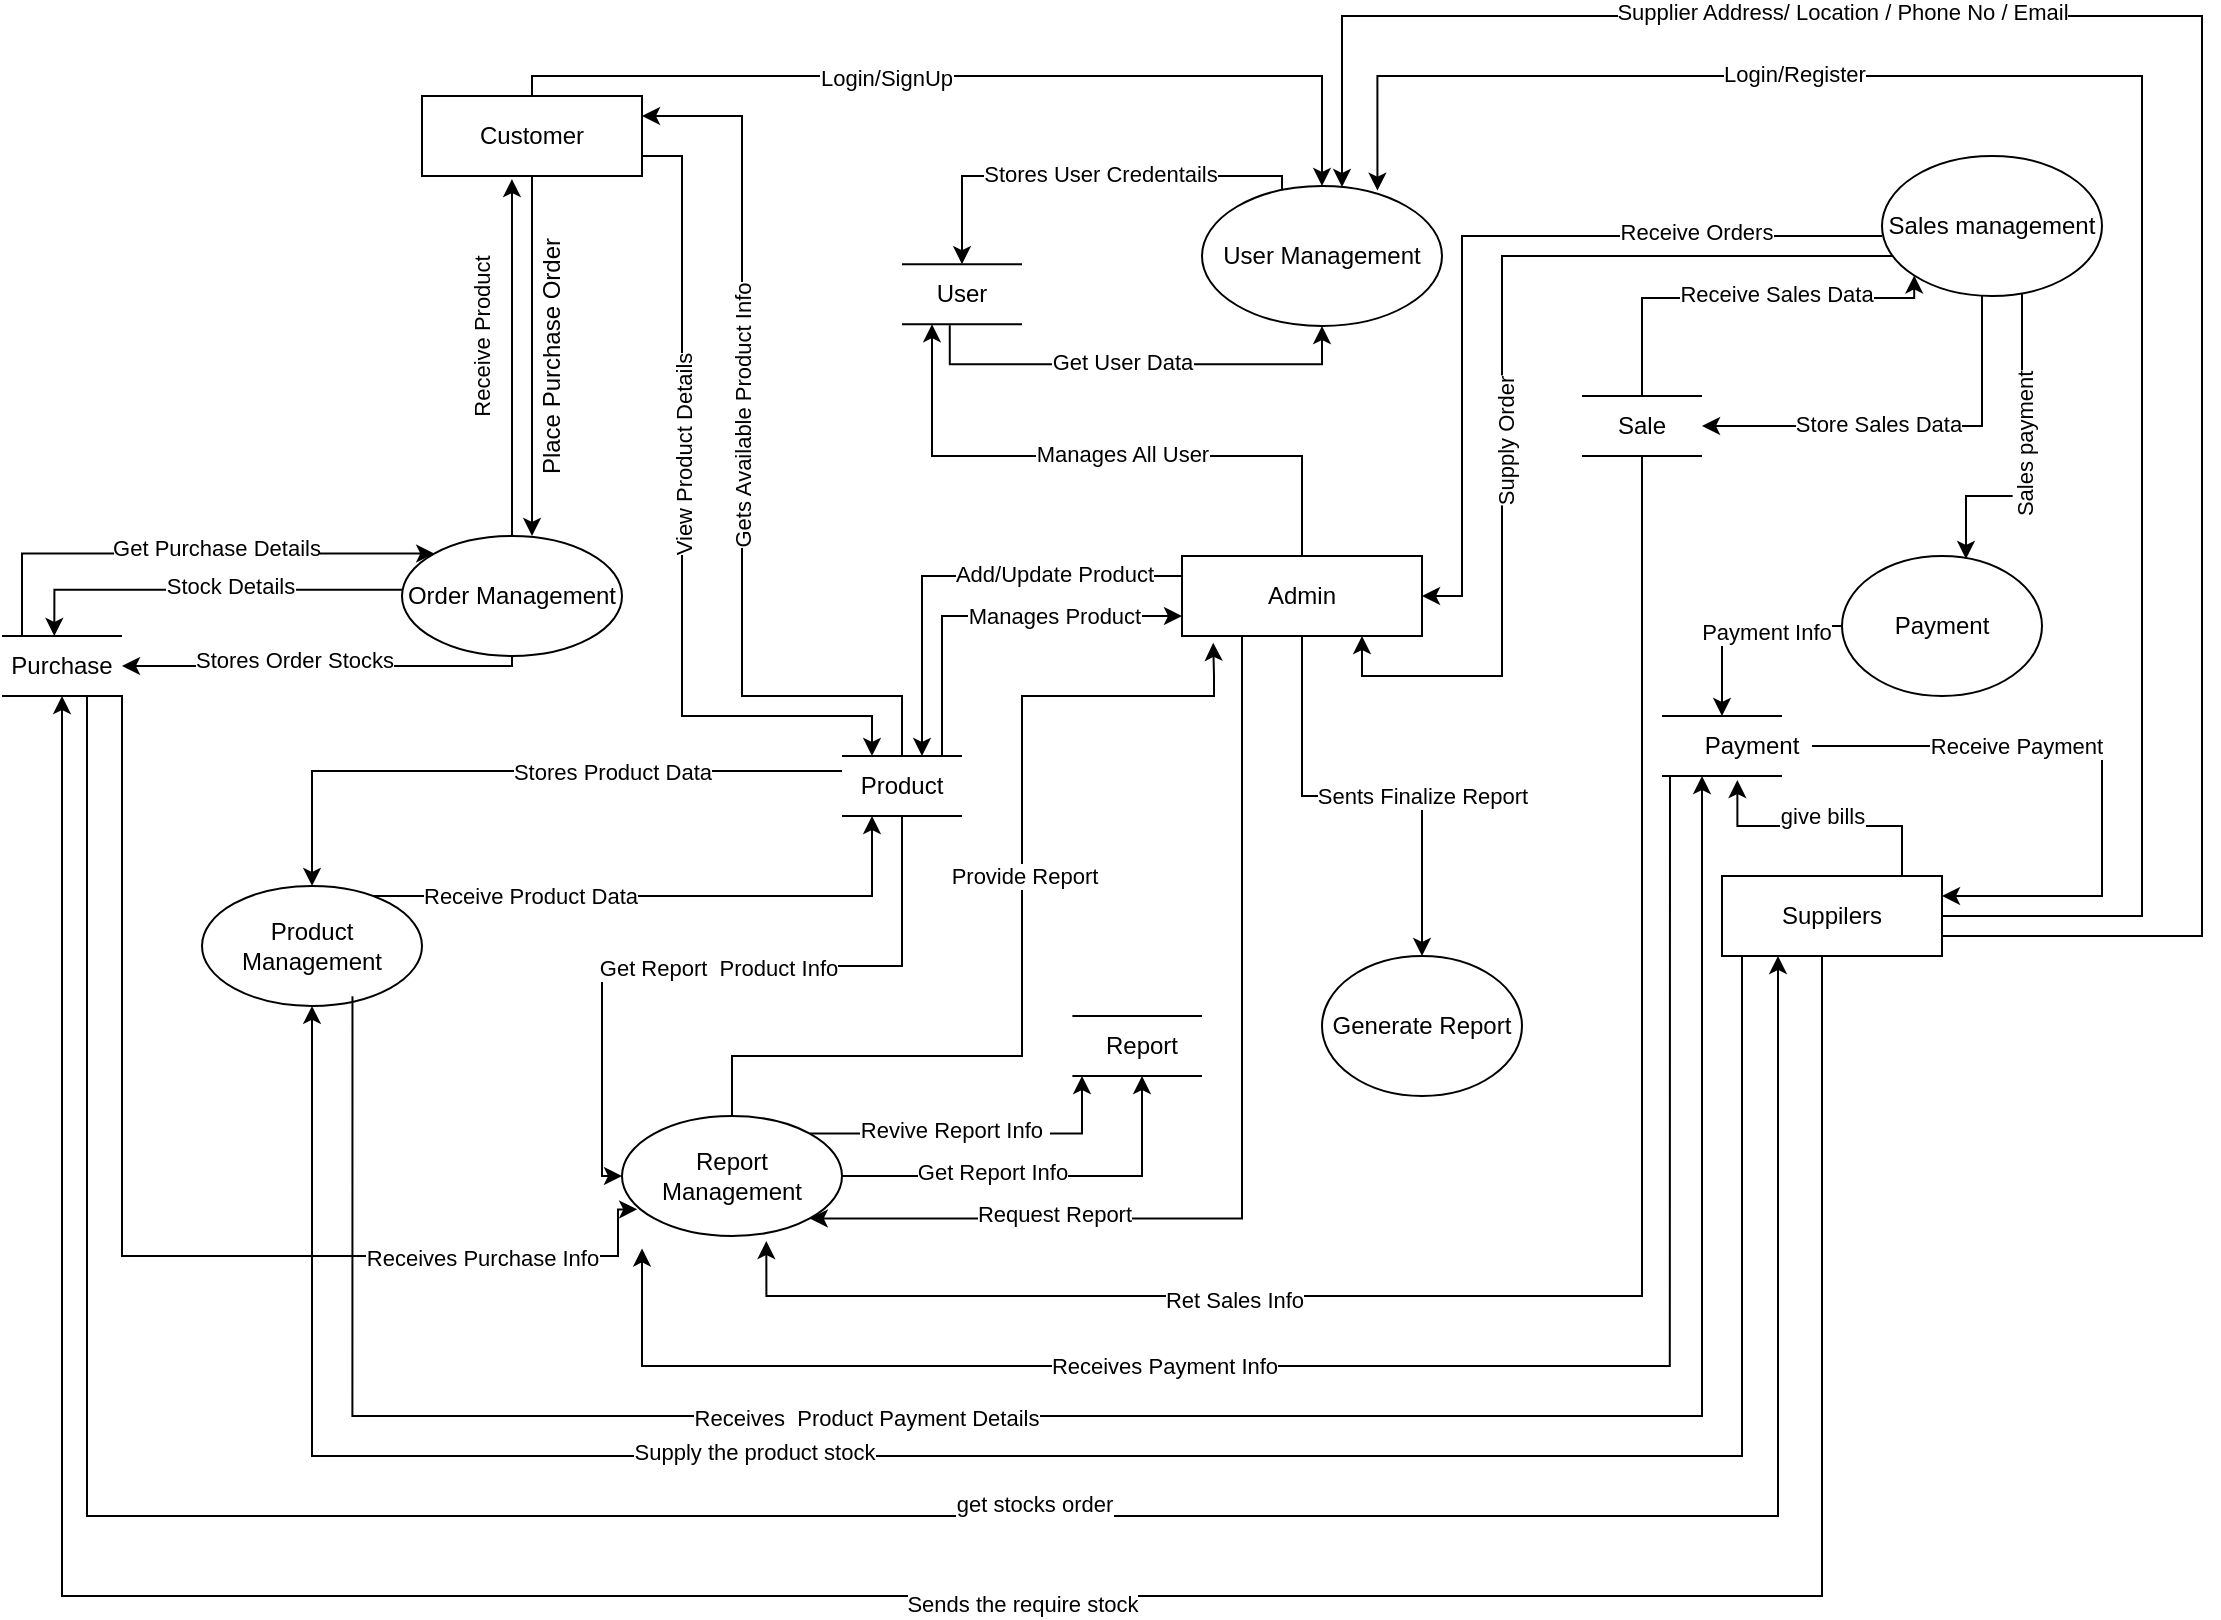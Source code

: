 <mxfile version="25.0.3">
  <diagram name="Page-1" id="GkMcADFs1Jpfnip-NJ-y">
    <mxGraphModel dx="1546" dy="1588" grid="1" gridSize="10" guides="1" tooltips="1" connect="1" arrows="1" fold="1" page="1" pageScale="1" pageWidth="827" pageHeight="1169" math="0" shadow="0">
      <root>
        <mxCell id="0" />
        <mxCell id="1" parent="0" />
        <mxCell id="d265B7_nfDngWB5c3X7g-69" style="edgeStyle=orthogonalEdgeStyle;rounded=0;orthogonalLoop=1;jettySize=auto;html=1;entryX=0.5;entryY=0;entryDx=0;entryDy=0;" edge="1" parent="1" target="d265B7_nfDngWB5c3X7g-68">
          <mxGeometry relative="1" as="geometry">
            <mxPoint x="380" y="85.91" as="sourcePoint" />
            <mxPoint x="260" y="90.0" as="targetPoint" />
            <Array as="points">
              <mxPoint x="380" y="70" />
              <mxPoint x="220" y="70" />
            </Array>
          </mxGeometry>
        </mxCell>
        <mxCell id="d265B7_nfDngWB5c3X7g-70" value="Stores User Credentails" style="edgeLabel;html=1;align=center;verticalAlign=middle;resizable=0;points=[];" vertex="1" connectable="0" parent="d265B7_nfDngWB5c3X7g-69">
          <mxGeometry x="-0.026" y="-1" relative="1" as="geometry">
            <mxPoint as="offset" />
          </mxGeometry>
        </mxCell>
        <mxCell id="d265B7_nfDngWB5c3X7g-1" value="User Management" style="ellipse;whiteSpace=wrap;html=1;" vertex="1" parent="1">
          <mxGeometry x="340" y="75" width="120" height="70" as="geometry" />
        </mxCell>
        <mxCell id="d265B7_nfDngWB5c3X7g-73" style="edgeStyle=orthogonalEdgeStyle;rounded=0;orthogonalLoop=1;jettySize=auto;html=1;entryX=0.25;entryY=1;entryDx=0;entryDy=0;" edge="1" parent="1" source="d265B7_nfDngWB5c3X7g-3" target="d265B7_nfDngWB5c3X7g-68">
          <mxGeometry relative="1" as="geometry">
            <Array as="points">
              <mxPoint x="390" y="210" />
              <mxPoint x="205" y="210" />
            </Array>
          </mxGeometry>
        </mxCell>
        <mxCell id="d265B7_nfDngWB5c3X7g-76" value="Manages All User" style="edgeLabel;html=1;align=center;verticalAlign=middle;resizable=0;points=[];" vertex="1" connectable="0" parent="d265B7_nfDngWB5c3X7g-73">
          <mxGeometry x="-0.068" y="-1" relative="1" as="geometry">
            <mxPoint as="offset" />
          </mxGeometry>
        </mxCell>
        <mxCell id="d265B7_nfDngWB5c3X7g-150" style="edgeStyle=orthogonalEdgeStyle;rounded=0;orthogonalLoop=1;jettySize=auto;html=1;entryX=0.5;entryY=0;entryDx=0;entryDy=0;" edge="1" parent="1" source="d265B7_nfDngWB5c3X7g-3" target="d265B7_nfDngWB5c3X7g-149">
          <mxGeometry relative="1" as="geometry" />
        </mxCell>
        <mxCell id="d265B7_nfDngWB5c3X7g-151" value="Sents Finalize Report" style="edgeLabel;html=1;align=center;verticalAlign=middle;resizable=0;points=[];" vertex="1" connectable="0" parent="d265B7_nfDngWB5c3X7g-150">
          <mxGeometry x="-0.009" y="-3" relative="1" as="geometry">
            <mxPoint x="31" y="-3" as="offset" />
          </mxGeometry>
        </mxCell>
        <mxCell id="d265B7_nfDngWB5c3X7g-3" value="Admin" style="rounded=0;whiteSpace=wrap;html=1;" vertex="1" parent="1">
          <mxGeometry x="330" y="260" width="120" height="40" as="geometry" />
        </mxCell>
        <mxCell id="d265B7_nfDngWB5c3X7g-35" style="edgeStyle=orthogonalEdgeStyle;rounded=0;orthogonalLoop=1;jettySize=auto;html=1;exitX=0;exitY=1;exitDx=0;exitDy=0;entryX=0.5;entryY=1;entryDx=0;entryDy=0;" edge="1" parent="1" source="d265B7_nfDngWB5c3X7g-11" target="d265B7_nfDngWB5c3X7g-7">
          <mxGeometry relative="1" as="geometry">
            <mxPoint x="-5" y="510" as="targetPoint" />
            <mxPoint x="490" y="500" as="sourcePoint" />
            <Array as="points">
              <mxPoint x="610" y="460" />
              <mxPoint x="610" y="710" />
              <mxPoint x="-105" y="710" />
            </Array>
          </mxGeometry>
        </mxCell>
        <mxCell id="d265B7_nfDngWB5c3X7g-36" value="Supply the product stock" style="edgeLabel;html=1;align=center;verticalAlign=middle;resizable=0;points=[];" vertex="1" connectable="0" parent="d265B7_nfDngWB5c3X7g-35">
          <mxGeometry x="0.257" y="-2" relative="1" as="geometry">
            <mxPoint as="offset" />
          </mxGeometry>
        </mxCell>
        <mxCell id="d265B7_nfDngWB5c3X7g-118" style="edgeStyle=orthogonalEdgeStyle;rounded=0;orthogonalLoop=1;jettySize=auto;html=1;entryX=0.5;entryY=1;entryDx=0;entryDy=0;" edge="1" parent="1" source="d265B7_nfDngWB5c3X7g-4" target="d265B7_nfDngWB5c3X7g-116">
          <mxGeometry relative="1" as="geometry" />
        </mxCell>
        <mxCell id="d265B7_nfDngWB5c3X7g-122" value="Get Report Info" style="edgeLabel;html=1;align=center;verticalAlign=middle;resizable=0;points=[];" vertex="1" connectable="0" parent="d265B7_nfDngWB5c3X7g-118">
          <mxGeometry x="-0.257" y="2" relative="1" as="geometry">
            <mxPoint as="offset" />
          </mxGeometry>
        </mxCell>
        <mxCell id="d265B7_nfDngWB5c3X7g-123" style="edgeStyle=orthogonalEdgeStyle;rounded=0;orthogonalLoop=1;jettySize=auto;html=1;exitX=1;exitY=0;exitDx=0;exitDy=0;entryX=0;entryY=1;entryDx=0;entryDy=0;" edge="1" parent="1" source="d265B7_nfDngWB5c3X7g-4" target="d265B7_nfDngWB5c3X7g-116">
          <mxGeometry relative="1" as="geometry" />
        </mxCell>
        <mxCell id="d265B7_nfDngWB5c3X7g-124" value="Revive Report Info&amp;nbsp;" style="edgeLabel;html=1;align=center;verticalAlign=middle;resizable=0;points=[];" vertex="1" connectable="0" parent="d265B7_nfDngWB5c3X7g-123">
          <mxGeometry x="-0.132" y="2" relative="1" as="geometry">
            <mxPoint as="offset" />
          </mxGeometry>
        </mxCell>
        <mxCell id="d265B7_nfDngWB5c3X7g-144" style="edgeStyle=orthogonalEdgeStyle;rounded=0;orthogonalLoop=1;jettySize=auto;html=1;entryX=0.13;entryY=1.085;entryDx=0;entryDy=0;entryPerimeter=0;" edge="1" parent="1" source="d265B7_nfDngWB5c3X7g-4" target="d265B7_nfDngWB5c3X7g-3">
          <mxGeometry relative="1" as="geometry">
            <mxPoint x="360" y="320" as="targetPoint" />
            <Array as="points">
              <mxPoint x="105" y="510" />
              <mxPoint x="250" y="510" />
              <mxPoint x="250" y="330" />
              <mxPoint x="346" y="330" />
              <mxPoint x="346" y="320" />
            </Array>
          </mxGeometry>
        </mxCell>
        <mxCell id="d265B7_nfDngWB5c3X7g-145" value="Provide Report" style="edgeLabel;html=1;align=center;verticalAlign=middle;resizable=0;points=[];" vertex="1" connectable="0" parent="d265B7_nfDngWB5c3X7g-144">
          <mxGeometry x="0.11" y="-1" relative="1" as="geometry">
            <mxPoint as="offset" />
          </mxGeometry>
        </mxCell>
        <mxCell id="d265B7_nfDngWB5c3X7g-147" style="edgeStyle=orthogonalEdgeStyle;rounded=0;orthogonalLoop=1;jettySize=auto;html=1;exitX=1;exitY=1;exitDx=0;exitDy=0;entryX=0.25;entryY=1;entryDx=0;entryDy=0;startArrow=classic;startFill=1;endArrow=none;endFill=0;" edge="1" parent="1" source="d265B7_nfDngWB5c3X7g-4" target="d265B7_nfDngWB5c3X7g-3">
          <mxGeometry relative="1" as="geometry" />
        </mxCell>
        <mxCell id="d265B7_nfDngWB5c3X7g-148" value="Request Report" style="edgeLabel;html=1;align=center;verticalAlign=middle;resizable=0;points=[];" vertex="1" connectable="0" parent="d265B7_nfDngWB5c3X7g-147">
          <mxGeometry x="-0.52" y="2" relative="1" as="geometry">
            <mxPoint as="offset" />
          </mxGeometry>
        </mxCell>
        <mxCell id="d265B7_nfDngWB5c3X7g-4" value="Report Management" style="ellipse;whiteSpace=wrap;html=1;" vertex="1" parent="1">
          <mxGeometry x="50" y="540" width="110" height="60" as="geometry" />
        </mxCell>
        <mxCell id="d265B7_nfDngWB5c3X7g-12" style="edgeStyle=orthogonalEdgeStyle;rounded=0;orthogonalLoop=1;jettySize=auto;html=1;entryX=0.5;entryY=0;entryDx=0;entryDy=0;" edge="1" parent="1" source="d265B7_nfDngWB5c3X7g-5" target="d265B7_nfDngWB5c3X7g-1">
          <mxGeometry relative="1" as="geometry">
            <Array as="points">
              <mxPoint x="5" y="20" />
              <mxPoint x="400" y="20" />
            </Array>
          </mxGeometry>
        </mxCell>
        <mxCell id="d265B7_nfDngWB5c3X7g-13" value="Login/SignUp" style="edgeLabel;html=1;align=center;verticalAlign=middle;resizable=0;points=[];" vertex="1" connectable="0" parent="d265B7_nfDngWB5c3X7g-12">
          <mxGeometry x="-0.19" y="-1" relative="1" as="geometry">
            <mxPoint as="offset" />
          </mxGeometry>
        </mxCell>
        <mxCell id="d265B7_nfDngWB5c3X7g-50" style="edgeStyle=orthogonalEdgeStyle;rounded=0;orthogonalLoop=1;jettySize=auto;html=1;entryX=0.25;entryY=0;entryDx=0;entryDy=0;" edge="1" parent="1" source="d265B7_nfDngWB5c3X7g-5" target="d265B7_nfDngWB5c3X7g-43">
          <mxGeometry relative="1" as="geometry">
            <Array as="points">
              <mxPoint x="80" y="60" />
              <mxPoint x="80" y="340" />
              <mxPoint x="175" y="340" />
            </Array>
          </mxGeometry>
        </mxCell>
        <mxCell id="d265B7_nfDngWB5c3X7g-53" value="View Product Details" style="edgeLabel;html=1;align=center;verticalAlign=middle;resizable=0;points=[];rotation=-90;" vertex="1" connectable="0" parent="d265B7_nfDngWB5c3X7g-50">
          <mxGeometry x="-0.184" y="1" relative="1" as="geometry">
            <mxPoint as="offset" />
          </mxGeometry>
        </mxCell>
        <mxCell id="d265B7_nfDngWB5c3X7g-5" value="Customer" style="rounded=0;whiteSpace=wrap;html=1;" vertex="1" parent="1">
          <mxGeometry x="-50" y="30" width="110" height="40" as="geometry" />
        </mxCell>
        <mxCell id="d265B7_nfDngWB5c3X7g-29" style="edgeStyle=orthogonalEdgeStyle;rounded=0;orthogonalLoop=1;jettySize=auto;html=1;" edge="1" parent="1" source="d265B7_nfDngWB5c3X7g-6" target="d265B7_nfDngWB5c3X7g-23">
          <mxGeometry relative="1" as="geometry">
            <Array as="points">
              <mxPoint x="-5" y="315" />
            </Array>
          </mxGeometry>
        </mxCell>
        <mxCell id="d265B7_nfDngWB5c3X7g-30" value="Stores Order Stocks" style="edgeLabel;html=1;align=center;verticalAlign=middle;resizable=0;points=[];" vertex="1" connectable="0" parent="d265B7_nfDngWB5c3X7g-29">
          <mxGeometry x="0.138" y="-3" relative="1" as="geometry">
            <mxPoint as="offset" />
          </mxGeometry>
        </mxCell>
        <mxCell id="d265B7_nfDngWB5c3X7g-6" value="Order Management" style="ellipse;whiteSpace=wrap;html=1;" vertex="1" parent="1">
          <mxGeometry x="-60" y="250" width="110" height="60" as="geometry" />
        </mxCell>
        <mxCell id="d265B7_nfDngWB5c3X7g-44" style="edgeStyle=orthogonalEdgeStyle;rounded=0;orthogonalLoop=1;jettySize=auto;html=1;entryX=0.25;entryY=1;entryDx=0;entryDy=0;" edge="1" parent="1" source="d265B7_nfDngWB5c3X7g-7" target="d265B7_nfDngWB5c3X7g-43">
          <mxGeometry relative="1" as="geometry">
            <mxPoint x="90" y="374.94" as="targetPoint" />
            <Array as="points">
              <mxPoint x="175" y="430" />
            </Array>
          </mxGeometry>
        </mxCell>
        <mxCell id="d265B7_nfDngWB5c3X7g-45" value="Receive Product Data" style="edgeLabel;html=1;align=center;verticalAlign=middle;resizable=0;points=[];" vertex="1" connectable="0" parent="d265B7_nfDngWB5c3X7g-44">
          <mxGeometry x="-0.457" relative="1" as="geometry">
            <mxPoint as="offset" />
          </mxGeometry>
        </mxCell>
        <mxCell id="d265B7_nfDngWB5c3X7g-7" value="Product Management" style="ellipse;whiteSpace=wrap;html=1;" vertex="1" parent="1">
          <mxGeometry x="-160" y="424.94" width="110" height="60" as="geometry" />
        </mxCell>
        <mxCell id="d265B7_nfDngWB5c3X7g-81" style="edgeStyle=orthogonalEdgeStyle;rounded=0;orthogonalLoop=1;jettySize=auto;html=1;entryX=0.75;entryY=1;entryDx=0;entryDy=0;" edge="1" parent="1" source="d265B7_nfDngWB5c3X7g-8" target="d265B7_nfDngWB5c3X7g-3">
          <mxGeometry relative="1" as="geometry">
            <Array as="points">
              <mxPoint x="490" y="110" />
              <mxPoint x="490" y="320" />
              <mxPoint x="420" y="320" />
            </Array>
          </mxGeometry>
        </mxCell>
        <mxCell id="d265B7_nfDngWB5c3X7g-82" value="Supply Order" style="edgeLabel;html=1;align=center;verticalAlign=middle;resizable=0;points=[];rotation=-90;" vertex="1" connectable="0" parent="d265B7_nfDngWB5c3X7g-81">
          <mxGeometry x="0.163" y="2" relative="1" as="geometry">
            <mxPoint as="offset" />
          </mxGeometry>
        </mxCell>
        <mxCell id="d265B7_nfDngWB5c3X7g-90" style="edgeStyle=orthogonalEdgeStyle;rounded=0;orthogonalLoop=1;jettySize=auto;html=1;entryX=1;entryY=0.5;entryDx=0;entryDy=0;" edge="1" parent="1" source="d265B7_nfDngWB5c3X7g-8" target="d265B7_nfDngWB5c3X7g-85">
          <mxGeometry relative="1" as="geometry">
            <Array as="points">
              <mxPoint x="730" y="195" />
            </Array>
          </mxGeometry>
        </mxCell>
        <mxCell id="d265B7_nfDngWB5c3X7g-91" value="Store Sales Data" style="edgeLabel;html=1;align=center;verticalAlign=middle;resizable=0;points=[];" vertex="1" connectable="0" parent="d265B7_nfDngWB5c3X7g-90">
          <mxGeometry x="0.139" y="-1" relative="1" as="geometry">
            <mxPoint as="offset" />
          </mxGeometry>
        </mxCell>
        <mxCell id="d265B7_nfDngWB5c3X7g-8" value="Sales management" style="ellipse;whiteSpace=wrap;html=1;" vertex="1" parent="1">
          <mxGeometry x="680" y="60" width="110" height="70" as="geometry" />
        </mxCell>
        <mxCell id="d265B7_nfDngWB5c3X7g-127" style="edgeStyle=orthogonalEdgeStyle;rounded=0;orthogonalLoop=1;jettySize=auto;html=1;entryX=0.25;entryY=0;entryDx=0;entryDy=0;" edge="1" parent="1" source="d265B7_nfDngWB5c3X7g-9" target="d265B7_nfDngWB5c3X7g-96">
          <mxGeometry relative="1" as="geometry" />
        </mxCell>
        <mxCell id="d265B7_nfDngWB5c3X7g-129" value="Payment Info" style="edgeLabel;html=1;align=center;verticalAlign=middle;resizable=0;points=[];" vertex="1" connectable="0" parent="d265B7_nfDngWB5c3X7g-127">
          <mxGeometry x="-0.268" y="3" relative="1" as="geometry">
            <mxPoint as="offset" />
          </mxGeometry>
        </mxCell>
        <mxCell id="d265B7_nfDngWB5c3X7g-9" value="Payment" style="ellipse;whiteSpace=wrap;html=1;" vertex="1" parent="1">
          <mxGeometry x="660" y="260" width="100" height="70" as="geometry" />
        </mxCell>
        <mxCell id="d265B7_nfDngWB5c3X7g-31" style="edgeStyle=orthogonalEdgeStyle;rounded=0;orthogonalLoop=1;jettySize=auto;html=1;entryX=0.5;entryY=1;entryDx=0;entryDy=0;exitX=0.5;exitY=1;exitDx=0;exitDy=0;" edge="1" parent="1" source="d265B7_nfDngWB5c3X7g-11" target="d265B7_nfDngWB5c3X7g-23">
          <mxGeometry relative="1" as="geometry">
            <Array as="points">
              <mxPoint x="650" y="460" />
              <mxPoint x="650" y="780" />
              <mxPoint x="-230" y="780" />
            </Array>
          </mxGeometry>
        </mxCell>
        <mxCell id="d265B7_nfDngWB5c3X7g-32" value="Sends the require stock" style="edgeLabel;html=1;align=center;verticalAlign=middle;resizable=0;points=[];" vertex="1" connectable="0" parent="d265B7_nfDngWB5c3X7g-31">
          <mxGeometry x="-0.123" y="4" relative="1" as="geometry">
            <mxPoint as="offset" />
          </mxGeometry>
        </mxCell>
        <mxCell id="d265B7_nfDngWB5c3X7g-97" style="edgeStyle=orthogonalEdgeStyle;rounded=0;orthogonalLoop=1;jettySize=auto;html=1;" edge="1" parent="1" source="d265B7_nfDngWB5c3X7g-11" target="d265B7_nfDngWB5c3X7g-1">
          <mxGeometry relative="1" as="geometry">
            <Array as="points">
              <mxPoint x="840" y="450" />
              <mxPoint x="840" y="-10" />
              <mxPoint x="410" y="-10" />
            </Array>
          </mxGeometry>
        </mxCell>
        <mxCell id="d265B7_nfDngWB5c3X7g-98" value="Supplier Address/ Location / Phone No / Email" style="edgeLabel;html=1;align=center;verticalAlign=middle;resizable=0;points=[];" vertex="1" connectable="0" parent="d265B7_nfDngWB5c3X7g-97">
          <mxGeometry x="0.394" y="-2" relative="1" as="geometry">
            <mxPoint as="offset" />
          </mxGeometry>
        </mxCell>
        <mxCell id="d265B7_nfDngWB5c3X7g-103" style="edgeStyle=orthogonalEdgeStyle;rounded=0;orthogonalLoop=1;jettySize=auto;html=1;entryX=0.378;entryY=1.068;entryDx=0;entryDy=0;entryPerimeter=0;" edge="1" parent="1" source="d265B7_nfDngWB5c3X7g-11" target="d265B7_nfDngWB5c3X7g-96">
          <mxGeometry relative="1" as="geometry">
            <mxPoint x="530" y="380" as="targetPoint" />
            <Array as="points">
              <mxPoint x="690" y="395" />
              <mxPoint x="608" y="395" />
            </Array>
          </mxGeometry>
        </mxCell>
        <mxCell id="d265B7_nfDngWB5c3X7g-104" value="give bills" style="edgeLabel;html=1;align=center;verticalAlign=middle;resizable=0;points=[];" vertex="1" connectable="0" parent="d265B7_nfDngWB5c3X7g-103">
          <mxGeometry x="-0.431" y="2" relative="1" as="geometry">
            <mxPoint x="-28" y="-7" as="offset" />
          </mxGeometry>
        </mxCell>
        <mxCell id="d265B7_nfDngWB5c3X7g-11" value="Suppilers" style="rounded=0;whiteSpace=wrap;html=1;" vertex="1" parent="1">
          <mxGeometry x="600" y="420" width="110" height="40" as="geometry" />
        </mxCell>
        <mxCell id="d265B7_nfDngWB5c3X7g-14" style="edgeStyle=orthogonalEdgeStyle;rounded=0;orthogonalLoop=1;jettySize=auto;html=1;entryX=0.409;entryY=1.039;entryDx=0;entryDy=0;entryPerimeter=0;" edge="1" parent="1" source="d265B7_nfDngWB5c3X7g-6" target="d265B7_nfDngWB5c3X7g-5">
          <mxGeometry relative="1" as="geometry" />
        </mxCell>
        <mxCell id="d265B7_nfDngWB5c3X7g-15" value="Receive Product" style="edgeLabel;html=1;align=center;verticalAlign=middle;resizable=0;points=[];rotation=-90;" vertex="1" connectable="0" parent="d265B7_nfDngWB5c3X7g-14">
          <mxGeometry x="0.118" y="-5" relative="1" as="geometry">
            <mxPoint x="-20" as="offset" />
          </mxGeometry>
        </mxCell>
        <mxCell id="d265B7_nfDngWB5c3X7g-16" style="edgeStyle=orthogonalEdgeStyle;rounded=0;orthogonalLoop=1;jettySize=auto;html=1;entryX=0.591;entryY=0;entryDx=0;entryDy=0;entryPerimeter=0;" edge="1" parent="1" source="d265B7_nfDngWB5c3X7g-5" target="d265B7_nfDngWB5c3X7g-6">
          <mxGeometry relative="1" as="geometry">
            <Array as="points">
              <mxPoint x="5" y="110" />
              <mxPoint x="5" y="110" />
            </Array>
          </mxGeometry>
        </mxCell>
        <mxCell id="d265B7_nfDngWB5c3X7g-17" value="Place Purchase Order" style="text;html=1;align=center;verticalAlign=middle;whiteSpace=wrap;rounded=0;rotation=-90;" vertex="1" parent="1">
          <mxGeometry x="-50" y="150" width="130" height="20" as="geometry" />
        </mxCell>
        <mxCell id="d265B7_nfDngWB5c3X7g-21" value="" style="endArrow=none;html=1;rounded=0;" edge="1" parent="1">
          <mxGeometry width="50" height="50" relative="1" as="geometry">
            <mxPoint x="-260" y="300" as="sourcePoint" />
            <mxPoint x="-200" y="300" as="targetPoint" />
          </mxGeometry>
        </mxCell>
        <mxCell id="d265B7_nfDngWB5c3X7g-22" value="" style="endArrow=none;html=1;rounded=0;" edge="1" parent="1">
          <mxGeometry width="50" height="50" relative="1" as="geometry">
            <mxPoint x="-260" y="330" as="sourcePoint" />
            <mxPoint x="-200" y="330" as="targetPoint" />
          </mxGeometry>
        </mxCell>
        <mxCell id="d265B7_nfDngWB5c3X7g-27" style="edgeStyle=orthogonalEdgeStyle;rounded=0;orthogonalLoop=1;jettySize=auto;html=1;entryX=0;entryY=0;entryDx=0;entryDy=0;" edge="1" parent="1" source="d265B7_nfDngWB5c3X7g-23" target="d265B7_nfDngWB5c3X7g-6">
          <mxGeometry relative="1" as="geometry">
            <Array as="points">
              <mxPoint x="-250" y="259" />
            </Array>
          </mxGeometry>
        </mxCell>
        <mxCell id="d265B7_nfDngWB5c3X7g-28" value="Get Purchase Details" style="edgeLabel;html=1;align=center;verticalAlign=middle;resizable=0;points=[];" vertex="1" connectable="0" parent="d265B7_nfDngWB5c3X7g-27">
          <mxGeometry x="0.111" y="3" relative="1" as="geometry">
            <mxPoint as="offset" />
          </mxGeometry>
        </mxCell>
        <mxCell id="d265B7_nfDngWB5c3X7g-33" style="edgeStyle=orthogonalEdgeStyle;rounded=0;orthogonalLoop=1;jettySize=auto;html=1;entryX=0.25;entryY=1;entryDx=0;entryDy=0;" edge="1" parent="1" target="d265B7_nfDngWB5c3X7g-11">
          <mxGeometry relative="1" as="geometry">
            <mxPoint x="-217.5" y="330" as="sourcePoint" />
            <mxPoint x="510" y="490" as="targetPoint" />
            <Array as="points">
              <mxPoint x="-217" y="740" />
              <mxPoint x="628" y="740" />
              <mxPoint x="628" y="460" />
            </Array>
          </mxGeometry>
        </mxCell>
        <mxCell id="d265B7_nfDngWB5c3X7g-34" value="get stocks order" style="edgeLabel;html=1;align=center;verticalAlign=middle;resizable=0;points=[];" vertex="1" connectable="0" parent="d265B7_nfDngWB5c3X7g-33">
          <mxGeometry x="0.151" y="6" relative="1" as="geometry">
            <mxPoint x="-1" as="offset" />
          </mxGeometry>
        </mxCell>
        <mxCell id="d265B7_nfDngWB5c3X7g-23" value="Purchase" style="text;html=1;align=center;verticalAlign=middle;whiteSpace=wrap;rounded=0;" vertex="1" parent="1">
          <mxGeometry x="-260" y="300" width="60" height="30" as="geometry" />
        </mxCell>
        <mxCell id="d265B7_nfDngWB5c3X7g-25" style="edgeStyle=orthogonalEdgeStyle;rounded=0;orthogonalLoop=1;jettySize=auto;html=1;entryX=0.035;entryY=0.281;entryDx=0;entryDy=0;entryPerimeter=0;endArrow=none;endFill=0;startArrow=classic;startFill=1;" edge="1" parent="1">
          <mxGeometry relative="1" as="geometry">
            <mxPoint x="-233.85" y="300" as="sourcePoint" />
            <mxPoint x="-60.0" y="276.86" as="targetPoint" />
            <Array as="points">
              <mxPoint x="-233.85" y="277" />
            </Array>
          </mxGeometry>
        </mxCell>
        <mxCell id="d265B7_nfDngWB5c3X7g-26" value="Stock Details" style="edgeLabel;html=1;align=center;verticalAlign=middle;resizable=0;points=[];" vertex="1" connectable="0" parent="d265B7_nfDngWB5c3X7g-25">
          <mxGeometry x="0.129" y="2" relative="1" as="geometry">
            <mxPoint as="offset" />
          </mxGeometry>
        </mxCell>
        <mxCell id="d265B7_nfDngWB5c3X7g-41" value="" style="endArrow=none;html=1;rounded=0;" edge="1" parent="1">
          <mxGeometry width="50" height="50" relative="1" as="geometry">
            <mxPoint x="160" y="360" as="sourcePoint" />
            <mxPoint x="220" y="360" as="targetPoint" />
          </mxGeometry>
        </mxCell>
        <mxCell id="d265B7_nfDngWB5c3X7g-42" value="" style="endArrow=none;html=1;rounded=0;" edge="1" parent="1">
          <mxGeometry width="50" height="50" relative="1" as="geometry">
            <mxPoint x="160" y="390" as="sourcePoint" />
            <mxPoint x="220" y="390" as="targetPoint" />
          </mxGeometry>
        </mxCell>
        <mxCell id="d265B7_nfDngWB5c3X7g-48" style="edgeStyle=orthogonalEdgeStyle;rounded=0;orthogonalLoop=1;jettySize=auto;html=1;exitX=0;exitY=0.25;exitDx=0;exitDy=0;" edge="1" parent="1" source="d265B7_nfDngWB5c3X7g-43" target="d265B7_nfDngWB5c3X7g-7">
          <mxGeometry relative="1" as="geometry">
            <mxPoint x="60" y="359.999" as="sourcePoint" />
          </mxGeometry>
        </mxCell>
        <mxCell id="d265B7_nfDngWB5c3X7g-49" value="Stores Product Data" style="edgeLabel;html=1;align=center;verticalAlign=middle;resizable=0;points=[];" vertex="1" connectable="0" parent="d265B7_nfDngWB5c3X7g-48">
          <mxGeometry x="-0.284" relative="1" as="geometry">
            <mxPoint as="offset" />
          </mxGeometry>
        </mxCell>
        <mxCell id="d265B7_nfDngWB5c3X7g-54" style="edgeStyle=orthogonalEdgeStyle;rounded=0;orthogonalLoop=1;jettySize=auto;html=1;" edge="1" parent="1" source="d265B7_nfDngWB5c3X7g-43">
          <mxGeometry relative="1" as="geometry">
            <mxPoint x="60" y="40" as="targetPoint" />
            <Array as="points">
              <mxPoint x="190" y="330" />
              <mxPoint x="110" y="330" />
              <mxPoint x="110" y="40" />
              <mxPoint x="60" y="40" />
            </Array>
          </mxGeometry>
        </mxCell>
        <mxCell id="d265B7_nfDngWB5c3X7g-55" value="Gets Available Product Info" style="edgeLabel;html=1;align=center;verticalAlign=middle;resizable=0;points=[];rotation=-90;" vertex="1" connectable="0" parent="d265B7_nfDngWB5c3X7g-54">
          <mxGeometry x="0.075" y="2" relative="1" as="geometry">
            <mxPoint x="2" y="-8" as="offset" />
          </mxGeometry>
        </mxCell>
        <mxCell id="d265B7_nfDngWB5c3X7g-56" style="edgeStyle=orthogonalEdgeStyle;rounded=0;orthogonalLoop=1;jettySize=auto;html=1;entryX=0;entryY=0.25;entryDx=0;entryDy=0;startArrow=classic;startFill=1;endArrow=none;endFill=0;" edge="1" parent="1" source="d265B7_nfDngWB5c3X7g-43" target="d265B7_nfDngWB5c3X7g-3">
          <mxGeometry relative="1" as="geometry">
            <Array as="points">
              <mxPoint x="200" y="270" />
            </Array>
          </mxGeometry>
        </mxCell>
        <mxCell id="d265B7_nfDngWB5c3X7g-58" value="Add/Update Product" style="edgeLabel;html=1;align=center;verticalAlign=middle;resizable=0;points=[];" vertex="1" connectable="0" parent="d265B7_nfDngWB5c3X7g-56">
          <mxGeometry x="0.224" y="1" relative="1" as="geometry">
            <mxPoint x="21" as="offset" />
          </mxGeometry>
        </mxCell>
        <mxCell id="d265B7_nfDngWB5c3X7g-59" style="edgeStyle=orthogonalEdgeStyle;rounded=0;orthogonalLoop=1;jettySize=auto;html=1;entryX=0;entryY=0.75;entryDx=0;entryDy=0;" edge="1" parent="1" source="d265B7_nfDngWB5c3X7g-43" target="d265B7_nfDngWB5c3X7g-3">
          <mxGeometry relative="1" as="geometry">
            <Array as="points">
              <mxPoint x="210" y="290" />
            </Array>
          </mxGeometry>
        </mxCell>
        <mxCell id="d265B7_nfDngWB5c3X7g-60" value="Manages Product" style="edgeLabel;html=1;align=center;verticalAlign=middle;resizable=0;points=[];" vertex="1" connectable="0" parent="d265B7_nfDngWB5c3X7g-59">
          <mxGeometry x="0.189" relative="1" as="geometry">
            <mxPoint x="13" as="offset" />
          </mxGeometry>
        </mxCell>
        <mxCell id="d265B7_nfDngWB5c3X7g-125" style="edgeStyle=orthogonalEdgeStyle;rounded=0;orthogonalLoop=1;jettySize=auto;html=1;entryX=0;entryY=0.5;entryDx=0;entryDy=0;" edge="1" parent="1" source="d265B7_nfDngWB5c3X7g-43" target="d265B7_nfDngWB5c3X7g-4">
          <mxGeometry relative="1" as="geometry">
            <Array as="points">
              <mxPoint x="190" y="465" />
              <mxPoint x="40" y="465" />
              <mxPoint x="40" y="570" />
            </Array>
          </mxGeometry>
        </mxCell>
        <mxCell id="d265B7_nfDngWB5c3X7g-126" value="Get Report&amp;nbsp; Product Info" style="edgeLabel;html=1;align=center;verticalAlign=middle;resizable=0;points=[];" vertex="1" connectable="0" parent="d265B7_nfDngWB5c3X7g-125">
          <mxGeometry x="-0.017" y="1" relative="1" as="geometry">
            <mxPoint as="offset" />
          </mxGeometry>
        </mxCell>
        <mxCell id="d265B7_nfDngWB5c3X7g-43" value="Product" style="text;html=1;align=center;verticalAlign=middle;whiteSpace=wrap;rounded=0;" vertex="1" parent="1">
          <mxGeometry x="160" y="360" width="60" height="30" as="geometry" />
        </mxCell>
        <mxCell id="d265B7_nfDngWB5c3X7g-66" value="" style="endArrow=none;html=1;rounded=0;" edge="1" parent="1">
          <mxGeometry width="50" height="50" relative="1" as="geometry">
            <mxPoint x="190" y="114.09" as="sourcePoint" />
            <mxPoint x="250" y="114.09" as="targetPoint" />
          </mxGeometry>
        </mxCell>
        <mxCell id="d265B7_nfDngWB5c3X7g-67" value="" style="endArrow=none;html=1;rounded=0;" edge="1" parent="1">
          <mxGeometry width="50" height="50" relative="1" as="geometry">
            <mxPoint x="190" y="144.09" as="sourcePoint" />
            <mxPoint x="250" y="144.09" as="targetPoint" />
          </mxGeometry>
        </mxCell>
        <mxCell id="d265B7_nfDngWB5c3X7g-68" value="User" style="text;html=1;align=center;verticalAlign=middle;whiteSpace=wrap;rounded=0;" vertex="1" parent="1">
          <mxGeometry x="190" y="114.09" width="60" height="30" as="geometry" />
        </mxCell>
        <mxCell id="d265B7_nfDngWB5c3X7g-71" style="edgeStyle=orthogonalEdgeStyle;rounded=0;orthogonalLoop=1;jettySize=auto;html=1;entryX=0.5;entryY=1;entryDx=0;entryDy=0;exitX=0.398;exitY=1.018;exitDx=0;exitDy=0;exitPerimeter=0;" edge="1" parent="1" source="d265B7_nfDngWB5c3X7g-68" target="d265B7_nfDngWB5c3X7g-1">
          <mxGeometry relative="1" as="geometry">
            <mxPoint x="250" y="170.001" as="sourcePoint" />
            <mxPoint x="390.64" y="182.62" as="targetPoint" />
          </mxGeometry>
        </mxCell>
        <mxCell id="d265B7_nfDngWB5c3X7g-72" value="Get User Data" style="edgeLabel;html=1;align=center;verticalAlign=middle;resizable=0;points=[];" vertex="1" connectable="0" parent="d265B7_nfDngWB5c3X7g-71">
          <mxGeometry x="-0.063" y="1" relative="1" as="geometry">
            <mxPoint as="offset" />
          </mxGeometry>
        </mxCell>
        <mxCell id="d265B7_nfDngWB5c3X7g-77" style="edgeStyle=orthogonalEdgeStyle;rounded=0;orthogonalLoop=1;jettySize=auto;html=1;entryX=0.731;entryY=0.033;entryDx=0;entryDy=0;entryPerimeter=0;" edge="1" parent="1" source="d265B7_nfDngWB5c3X7g-11" target="d265B7_nfDngWB5c3X7g-1">
          <mxGeometry relative="1" as="geometry">
            <Array as="points">
              <mxPoint x="810" y="440" />
              <mxPoint x="810" y="20" />
              <mxPoint x="428" y="20" />
            </Array>
          </mxGeometry>
        </mxCell>
        <mxCell id="d265B7_nfDngWB5c3X7g-78" value="Login/Register" style="edgeLabel;html=1;align=center;verticalAlign=middle;resizable=0;points=[];" vertex="1" connectable="0" parent="d265B7_nfDngWB5c3X7g-77">
          <mxGeometry x="0.446" y="-1" relative="1" as="geometry">
            <mxPoint as="offset" />
          </mxGeometry>
        </mxCell>
        <mxCell id="d265B7_nfDngWB5c3X7g-79" style="edgeStyle=orthogonalEdgeStyle;rounded=0;orthogonalLoop=1;jettySize=auto;html=1;startArrow=classic;startFill=1;endArrow=none;endFill=0;" edge="1" parent="1" source="d265B7_nfDngWB5c3X7g-3">
          <mxGeometry relative="1" as="geometry">
            <mxPoint x="680" y="100" as="targetPoint" />
            <Array as="points">
              <mxPoint x="470" y="280" />
              <mxPoint x="470" y="100" />
            </Array>
          </mxGeometry>
        </mxCell>
        <mxCell id="d265B7_nfDngWB5c3X7g-80" value="Receive Orders" style="edgeLabel;html=1;align=center;verticalAlign=middle;resizable=0;points=[];" vertex="1" connectable="0" parent="d265B7_nfDngWB5c3X7g-79">
          <mxGeometry x="0.473" y="2" relative="1" as="geometry">
            <mxPoint x="15" as="offset" />
          </mxGeometry>
        </mxCell>
        <mxCell id="d265B7_nfDngWB5c3X7g-83" value="" style="endArrow=none;html=1;rounded=0;" edge="1" parent="1">
          <mxGeometry width="50" height="50" relative="1" as="geometry">
            <mxPoint x="530" y="180" as="sourcePoint" />
            <mxPoint x="590" y="180" as="targetPoint" />
          </mxGeometry>
        </mxCell>
        <mxCell id="d265B7_nfDngWB5c3X7g-84" value="" style="endArrow=none;html=1;rounded=0;" edge="1" parent="1">
          <mxGeometry width="50" height="50" relative="1" as="geometry">
            <mxPoint x="530" y="210" as="sourcePoint" />
            <mxPoint x="590" y="210" as="targetPoint" />
          </mxGeometry>
        </mxCell>
        <mxCell id="d265B7_nfDngWB5c3X7g-86" style="edgeStyle=orthogonalEdgeStyle;rounded=0;orthogonalLoop=1;jettySize=auto;html=1;entryX=0;entryY=1;entryDx=0;entryDy=0;" edge="1" parent="1" source="d265B7_nfDngWB5c3X7g-85" target="d265B7_nfDngWB5c3X7g-8">
          <mxGeometry relative="1" as="geometry">
            <Array as="points">
              <mxPoint x="560" y="131" />
            </Array>
          </mxGeometry>
        </mxCell>
        <mxCell id="d265B7_nfDngWB5c3X7g-87" value="Receive Sales Data" style="edgeLabel;html=1;align=center;verticalAlign=middle;resizable=0;points=[];" vertex="1" connectable="0" parent="d265B7_nfDngWB5c3X7g-86">
          <mxGeometry x="0.003" y="-3" relative="1" as="geometry">
            <mxPoint x="17" y="-5" as="offset" />
          </mxGeometry>
        </mxCell>
        <mxCell id="d265B7_nfDngWB5c3X7g-85" value="Sale" style="text;html=1;align=center;verticalAlign=middle;whiteSpace=wrap;rounded=0;" vertex="1" parent="1">
          <mxGeometry x="530" y="180" width="60" height="30" as="geometry" />
        </mxCell>
        <mxCell id="d265B7_nfDngWB5c3X7g-94" value="" style="endArrow=none;html=1;rounded=0;" edge="1" parent="1">
          <mxGeometry width="50" height="50" relative="1" as="geometry">
            <mxPoint x="570" y="340" as="sourcePoint" />
            <mxPoint x="630" y="340" as="targetPoint" />
          </mxGeometry>
        </mxCell>
        <mxCell id="d265B7_nfDngWB5c3X7g-95" value="" style="endArrow=none;html=1;rounded=0;" edge="1" parent="1">
          <mxGeometry width="50" height="50" relative="1" as="geometry">
            <mxPoint x="570" y="370" as="sourcePoint" />
            <mxPoint x="630" y="370" as="targetPoint" />
          </mxGeometry>
        </mxCell>
        <mxCell id="d265B7_nfDngWB5c3X7g-99" style="edgeStyle=orthogonalEdgeStyle;rounded=0;orthogonalLoop=1;jettySize=auto;html=1;entryX=1;entryY=0.25;entryDx=0;entryDy=0;" edge="1" parent="1" source="d265B7_nfDngWB5c3X7g-96" target="d265B7_nfDngWB5c3X7g-11">
          <mxGeometry relative="1" as="geometry">
            <Array as="points">
              <mxPoint x="790" y="355" />
              <mxPoint x="790" y="430" />
            </Array>
          </mxGeometry>
        </mxCell>
        <mxCell id="d265B7_nfDngWB5c3X7g-100" value="Receive Payment" style="edgeLabel;html=1;align=center;verticalAlign=middle;resizable=0;points=[];" vertex="1" connectable="0" parent="d265B7_nfDngWB5c3X7g-99">
          <mxGeometry x="-0.32" relative="1" as="geometry">
            <mxPoint as="offset" />
          </mxGeometry>
        </mxCell>
        <mxCell id="d265B7_nfDngWB5c3X7g-108" style="edgeStyle=orthogonalEdgeStyle;rounded=0;orthogonalLoop=1;jettySize=auto;html=1;entryX=0.684;entryY=0.92;entryDx=0;entryDy=0;entryPerimeter=0;startArrow=classic;startFill=1;endArrow=none;endFill=0;" edge="1" parent="1">
          <mxGeometry relative="1" as="geometry">
            <mxPoint x="-84.76" y="480.14" as="targetPoint" />
            <mxPoint x="590" y="370" as="sourcePoint" />
            <Array as="points">
              <mxPoint x="590" y="690" />
              <mxPoint x="-85" y="690" />
            </Array>
          </mxGeometry>
        </mxCell>
        <mxCell id="d265B7_nfDngWB5c3X7g-115" value="Receives&amp;nbsp; Product Payment Details" style="edgeLabel;html=1;align=center;verticalAlign=middle;resizable=0;points=[];" vertex="1" connectable="0" parent="d265B7_nfDngWB5c3X7g-108">
          <mxGeometry x="0.226" y="1" relative="1" as="geometry">
            <mxPoint as="offset" />
          </mxGeometry>
        </mxCell>
        <mxCell id="d265B7_nfDngWB5c3X7g-139" style="edgeStyle=orthogonalEdgeStyle;rounded=0;orthogonalLoop=1;jettySize=auto;html=1;entryX=0;entryY=1;entryDx=0;entryDy=0;" edge="1" parent="1">
          <mxGeometry relative="1" as="geometry">
            <mxPoint x="574" y="380" as="sourcePoint" />
            <mxPoint x="60.009" y="606.213" as="targetPoint" />
            <Array as="points">
              <mxPoint x="573.9" y="370" />
              <mxPoint x="573.9" y="665" />
              <mxPoint x="59.9" y="665" />
            </Array>
          </mxGeometry>
        </mxCell>
        <mxCell id="d265B7_nfDngWB5c3X7g-141" value="Receives Payment Info" style="edgeLabel;html=1;align=center;verticalAlign=middle;resizable=0;points=[];" vertex="1" connectable="0" parent="d265B7_nfDngWB5c3X7g-139">
          <mxGeometry x="0.271" relative="1" as="geometry">
            <mxPoint as="offset" />
          </mxGeometry>
        </mxCell>
        <mxCell id="d265B7_nfDngWB5c3X7g-96" value="Payment" style="text;html=1;align=center;verticalAlign=middle;whiteSpace=wrap;rounded=0;" vertex="1" parent="1">
          <mxGeometry x="585" y="340" width="60" height="30" as="geometry" />
        </mxCell>
        <mxCell id="d265B7_nfDngWB5c3X7g-111" value="" style="endArrow=none;html=1;rounded=0;entryX=1.053;entryY=0.126;entryDx=0;entryDy=0;exitX=-0.027;exitY=0.126;exitDx=0;exitDy=0;exitPerimeter=0;entryPerimeter=0;" edge="1" parent="1">
          <mxGeometry width="50" height="50" relative="1" as="geometry">
            <mxPoint x="275.2" y="490.0" as="sourcePoint" />
            <mxPoint x="340.0" y="490.0" as="targetPoint" />
          </mxGeometry>
        </mxCell>
        <mxCell id="d265B7_nfDngWB5c3X7g-114" value="" style="endArrow=none;html=1;rounded=0;entryX=1.053;entryY=0.126;entryDx=0;entryDy=0;exitX=-0.027;exitY=0.126;exitDx=0;exitDy=0;exitPerimeter=0;entryPerimeter=0;" edge="1" parent="1">
          <mxGeometry width="50" height="50" relative="1" as="geometry">
            <mxPoint x="275.2" y="520.0" as="sourcePoint" />
            <mxPoint x="340.0" y="520.0" as="targetPoint" />
          </mxGeometry>
        </mxCell>
        <mxCell id="d265B7_nfDngWB5c3X7g-116" value="Report" style="text;html=1;align=center;verticalAlign=middle;whiteSpace=wrap;rounded=0;" vertex="1" parent="1">
          <mxGeometry x="280" y="490" width="60" height="30" as="geometry" />
        </mxCell>
        <mxCell id="d265B7_nfDngWB5c3X7g-130" style="edgeStyle=orthogonalEdgeStyle;rounded=0;orthogonalLoop=1;jettySize=auto;html=1;entryX=0.623;entryY=0.022;entryDx=0;entryDy=0;entryPerimeter=0;" edge="1" parent="1" source="d265B7_nfDngWB5c3X7g-8" target="d265B7_nfDngWB5c3X7g-9">
          <mxGeometry relative="1" as="geometry">
            <Array as="points">
              <mxPoint x="750" y="230" />
              <mxPoint x="722" y="230" />
              <mxPoint x="722" y="262" />
            </Array>
          </mxGeometry>
        </mxCell>
        <mxCell id="d265B7_nfDngWB5c3X7g-131" value="Sales payment" style="edgeLabel;html=1;align=center;verticalAlign=middle;resizable=0;points=[];rotation=-90;" vertex="1" connectable="0" parent="d265B7_nfDngWB5c3X7g-130">
          <mxGeometry x="-0.197" y="1" relative="1" as="geometry">
            <mxPoint y="11" as="offset" />
          </mxGeometry>
        </mxCell>
        <mxCell id="d265B7_nfDngWB5c3X7g-136" style="edgeStyle=orthogonalEdgeStyle;rounded=0;orthogonalLoop=1;jettySize=auto;html=1;entryX=0.656;entryY=1.042;entryDx=0;entryDy=0;entryPerimeter=0;" edge="1" parent="1" source="d265B7_nfDngWB5c3X7g-85" target="d265B7_nfDngWB5c3X7g-4">
          <mxGeometry relative="1" as="geometry">
            <Array as="points">
              <mxPoint x="560" y="630" />
              <mxPoint x="122" y="630" />
            </Array>
          </mxGeometry>
        </mxCell>
        <mxCell id="d265B7_nfDngWB5c3X7g-137" value="Ret Sales Info" style="edgeLabel;html=1;align=center;verticalAlign=middle;resizable=0;points=[];" vertex="1" connectable="0" parent="d265B7_nfDngWB5c3X7g-136">
          <mxGeometry x="0.408" y="2" relative="1" as="geometry">
            <mxPoint x="-1" as="offset" />
          </mxGeometry>
        </mxCell>
        <mxCell id="d265B7_nfDngWB5c3X7g-142" style="edgeStyle=orthogonalEdgeStyle;rounded=0;orthogonalLoop=1;jettySize=auto;html=1;entryX=0.069;entryY=0.778;entryDx=0;entryDy=0;entryPerimeter=0;" edge="1" parent="1" target="d265B7_nfDngWB5c3X7g-4">
          <mxGeometry relative="1" as="geometry">
            <mxPoint x="-210" y="330.0" as="sourcePoint" />
            <mxPoint x="47.7" y="591.21" as="targetPoint" />
            <Array as="points">
              <mxPoint x="-200" y="330" />
              <mxPoint x="-200" y="610" />
              <mxPoint x="48" y="610" />
              <mxPoint x="48" y="587" />
            </Array>
          </mxGeometry>
        </mxCell>
        <mxCell id="d265B7_nfDngWB5c3X7g-143" value="Receives Purchase Info" style="edgeLabel;html=1;align=center;verticalAlign=middle;resizable=0;points=[];" vertex="1" connectable="0" parent="d265B7_nfDngWB5c3X7g-142">
          <mxGeometry x="0.569" y="-1" relative="1" as="geometry">
            <mxPoint x="22" as="offset" />
          </mxGeometry>
        </mxCell>
        <mxCell id="d265B7_nfDngWB5c3X7g-149" value="Generate Report" style="ellipse;whiteSpace=wrap;html=1;" vertex="1" parent="1">
          <mxGeometry x="400" y="460" width="100" height="70" as="geometry" />
        </mxCell>
      </root>
    </mxGraphModel>
  </diagram>
</mxfile>
